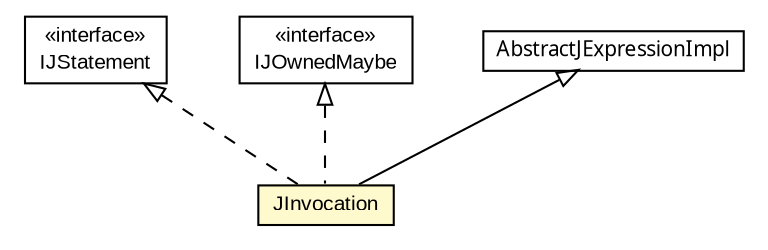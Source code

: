 #!/usr/local/bin/dot
#
# Class diagram 
# Generated by UMLGraph version 5.1 (http://www.umlgraph.org/)
#

digraph G {
	edge [fontname="arial",fontsize=10,labelfontname="arial",labelfontsize=10];
	node [fontname="arial",fontsize=10,shape=plaintext];
	nodesep=0.25;
	ranksep=0.5;
	// com.helger.jcodemodel.JInvocation
	c4468 [label=<<table title="com.helger.jcodemodel.JInvocation" border="0" cellborder="1" cellspacing="0" cellpadding="2" port="p" bgcolor="lemonChiffon" href="./JInvocation.html">
		<tr><td><table border="0" cellspacing="0" cellpadding="1">
<tr><td align="center" balign="center"> JInvocation </td></tr>
		</table></td></tr>
		</table>>, fontname="arial", fontcolor="black", fontsize=10.0];
	// com.helger.jcodemodel.IJStatement
	c4507 [label=<<table title="com.helger.jcodemodel.IJStatement" border="0" cellborder="1" cellspacing="0" cellpadding="2" port="p" href="./IJStatement.html">
		<tr><td><table border="0" cellspacing="0" cellpadding="1">
<tr><td align="center" balign="center"> &#171;interface&#187; </td></tr>
<tr><td align="center" balign="center"> IJStatement </td></tr>
		</table></td></tr>
		</table>>, fontname="arial", fontcolor="black", fontsize=10.0];
	// com.helger.jcodemodel.IJOwnedMaybe
	c4508 [label=<<table title="com.helger.jcodemodel.IJOwnedMaybe" border="0" cellborder="1" cellspacing="0" cellpadding="2" port="p" href="./IJOwnedMaybe.html">
		<tr><td><table border="0" cellspacing="0" cellpadding="1">
<tr><td align="center" balign="center"> &#171;interface&#187; </td></tr>
<tr><td align="center" balign="center"> IJOwnedMaybe </td></tr>
		</table></td></tr>
		</table>>, fontname="arial", fontcolor="black", fontsize=10.0];
	// com.helger.jcodemodel.AbstractJExpressionImpl
	c4524 [label=<<table title="com.helger.jcodemodel.AbstractJExpressionImpl" border="0" cellborder="1" cellspacing="0" cellpadding="2" port="p" href="./AbstractJExpressionImpl.html">
		<tr><td><table border="0" cellspacing="0" cellpadding="1">
<tr><td align="center" balign="center"><font face="ariali"> AbstractJExpressionImpl </font></td></tr>
		</table></td></tr>
		</table>>, fontname="arial", fontcolor="black", fontsize=10.0];
	//com.helger.jcodemodel.JInvocation extends com.helger.jcodemodel.AbstractJExpressionImpl
	c4524:p -> c4468:p [dir=back,arrowtail=empty];
	//com.helger.jcodemodel.JInvocation implements com.helger.jcodemodel.IJStatement
	c4507:p -> c4468:p [dir=back,arrowtail=empty,style=dashed];
	//com.helger.jcodemodel.JInvocation implements com.helger.jcodemodel.IJOwnedMaybe
	c4508:p -> c4468:p [dir=back,arrowtail=empty,style=dashed];
}

